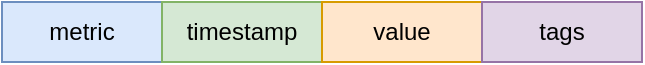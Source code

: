 <mxfile version="12.2.2" type="device" pages="1"><diagram id="gYGdQFPE--XrYJ3JHiqm" name="Page-1"><mxGraphModel dx="1106" dy="752" grid="1" gridSize="10" guides="1" tooltips="1" connect="1" arrows="1" fold="1" page="1" pageScale="1" pageWidth="827" pageHeight="1169" math="0" shadow="0"><root><mxCell id="0"/><mxCell id="1" parent="0"/><mxCell id="YMFezr5KC6K9FVgdfhfW-1" value="metric" style="rounded=0;whiteSpace=wrap;html=1;fillColor=#dae8fc;strokeColor=#6c8ebf;glass=0;comic=0;shadow=0;" vertex="1" parent="1"><mxGeometry x="130" y="250" width="80" height="30" as="geometry"/></mxCell><mxCell id="YMFezr5KC6K9FVgdfhfW-2" value="timestamp" style="rounded=0;whiteSpace=wrap;html=1;fillColor=#d5e8d4;strokeColor=#82b366;glass=0;comic=0;shadow=0;" vertex="1" parent="1"><mxGeometry x="210" y="250" width="80" height="30" as="geometry"/></mxCell><mxCell id="YMFezr5KC6K9FVgdfhfW-3" value="value" style="rounded=0;whiteSpace=wrap;html=1;fillColor=#ffe6cc;strokeColor=#d79b00;glass=0;comic=0;shadow=0;" vertex="1" parent="1"><mxGeometry x="290" y="250" width="80" height="30" as="geometry"/></mxCell><mxCell id="YMFezr5KC6K9FVgdfhfW-4" value="tags" style="rounded=0;whiteSpace=wrap;html=1;fillColor=#e1d5e7;strokeColor=#9673a6;glass=0;comic=0;shadow=0;" vertex="1" parent="1"><mxGeometry x="370" y="250" width="80" height="30" as="geometry"/></mxCell></root></mxGraphModel></diagram></mxfile>
